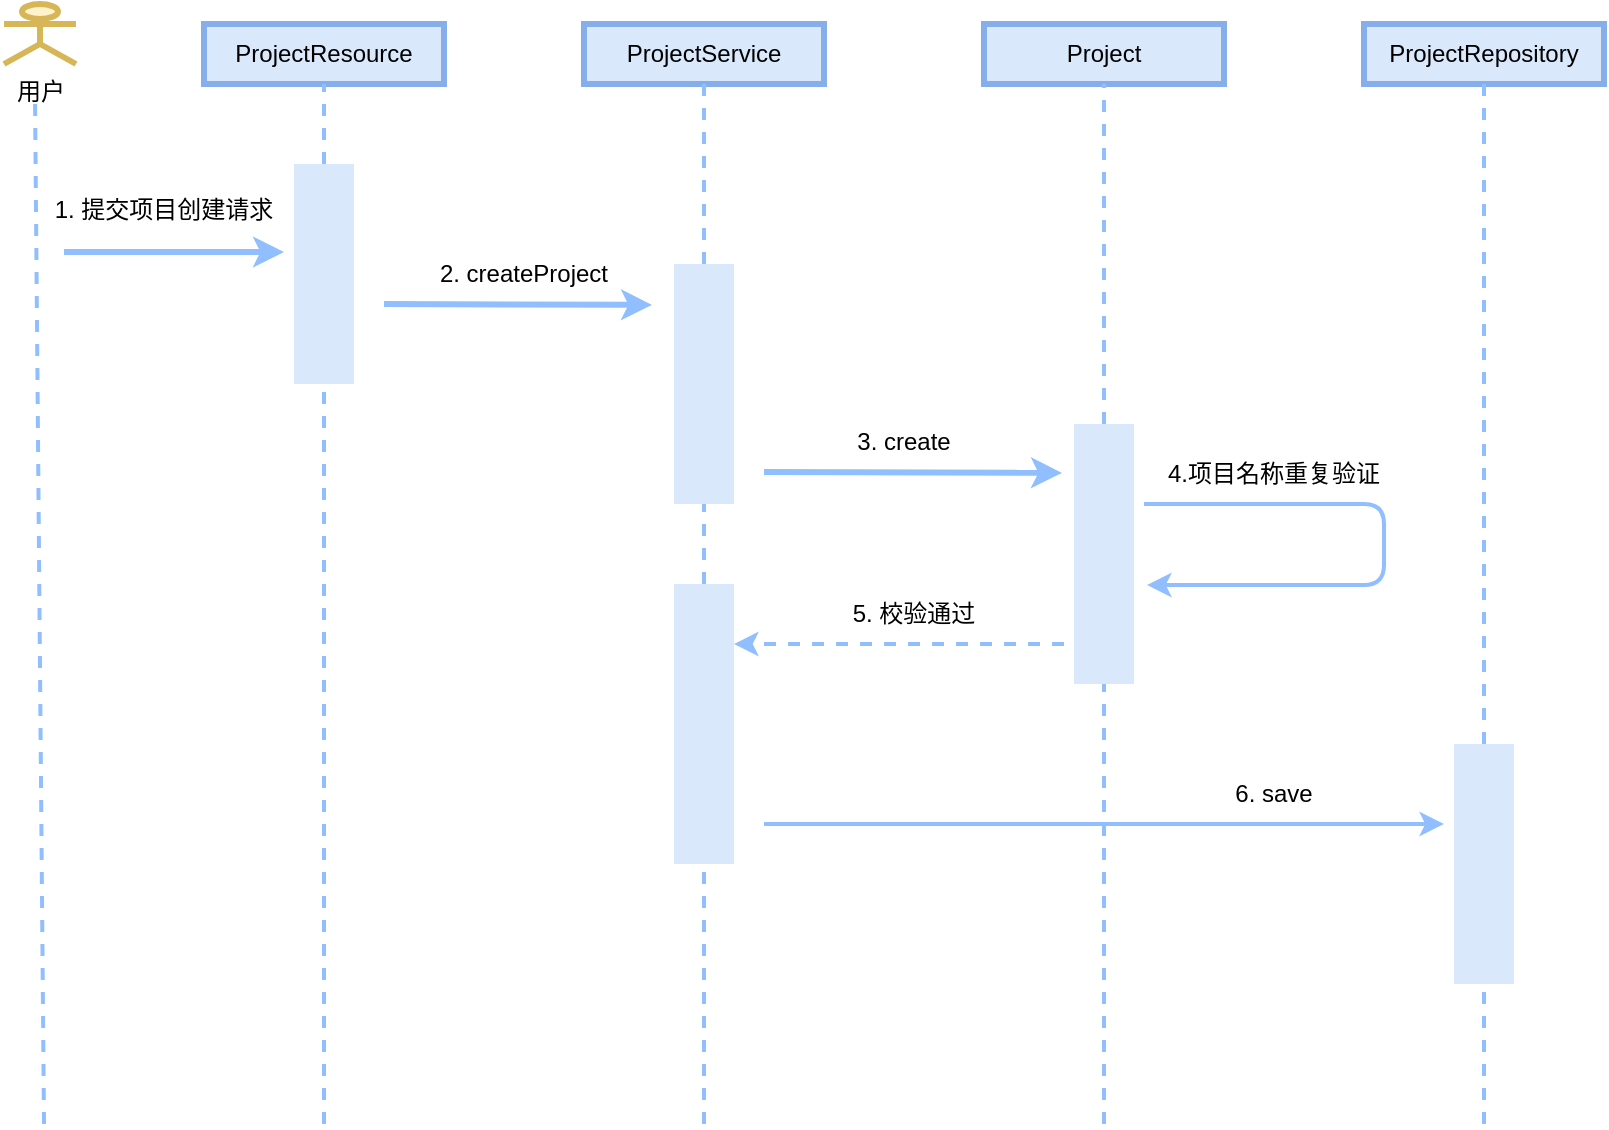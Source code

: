 <mxfile version="20.2.7" type="github">
  <diagram id="o1sT-WzJxu1SziIi_ANk" name="第 1 页">
    <mxGraphModel dx="1002" dy="682" grid="1" gridSize="10" guides="1" tooltips="1" connect="1" arrows="1" fold="1" page="1" pageScale="1" pageWidth="827" pageHeight="1169" math="0" shadow="0">
      <root>
        <mxCell id="0" />
        <mxCell id="1" parent="0" />
        <mxCell id="K0ZCqnyS8AUnwjeH2j3S-4" value="ProjectService" style="rounded=0;whiteSpace=wrap;html=1;fillStyle=solid;strokeWidth=3;fillColor=#dae8fc;strokeColor=#85AEEB;" vertex="1" parent="1">
          <mxGeometry x="310" y="50" width="120" height="30" as="geometry" />
        </mxCell>
        <mxCell id="K0ZCqnyS8AUnwjeH2j3S-5" value="Project" style="rounded=0;whiteSpace=wrap;html=1;fillStyle=solid;strokeWidth=3;fillColor=#dae8fc;strokeColor=#85AEEB;" vertex="1" parent="1">
          <mxGeometry x="510" y="50" width="120" height="30" as="geometry" />
        </mxCell>
        <mxCell id="K0ZCqnyS8AUnwjeH2j3S-6" value="ProjectRepository" style="rounded=0;whiteSpace=wrap;html=1;fillStyle=solid;strokeWidth=3;fillColor=#dae8fc;strokeColor=#85AEEB;" vertex="1" parent="1">
          <mxGeometry x="700" y="50" width="120" height="30" as="geometry" />
        </mxCell>
        <mxCell id="K0ZCqnyS8AUnwjeH2j3S-7" value="" style="endArrow=none;dashed=1;html=1;rounded=0;targetPerimeterSpacing=10;strokeWidth=3;fillColor=#dae8fc;strokeColor=#90BEFF;startArrow=none;" edge="1" parent="1" source="K0ZCqnyS8AUnwjeH2j3S-3">
          <mxGeometry width="50" height="50" relative="1" as="geometry">
            <mxPoint x="179.5" y="610" as="sourcePoint" />
            <mxPoint x="179.5" y="70" as="targetPoint" />
          </mxGeometry>
        </mxCell>
        <mxCell id="K0ZCqnyS8AUnwjeH2j3S-9" value="" style="endArrow=none;dashed=1;html=1;rounded=0;targetPerimeterSpacing=10;strokeWidth=2;fillColor=#dae8fc;strokeColor=#90BEFF;startArrow=none;" edge="1" parent="1" source="K0ZCqnyS8AUnwjeH2j3S-24">
          <mxGeometry width="50" height="50" relative="1" as="geometry">
            <mxPoint x="569.5" y="610" as="sourcePoint" />
            <mxPoint x="570" y="80" as="targetPoint" />
          </mxGeometry>
        </mxCell>
        <mxCell id="K0ZCqnyS8AUnwjeH2j3S-10" value="" style="endArrow=none;dashed=1;html=1;rounded=0;targetPerimeterSpacing=10;strokeWidth=2;fillColor=#dae8fc;strokeColor=#90BEFF;startArrow=none;" edge="1" parent="1" source="K0ZCqnyS8AUnwjeH2j3S-43">
          <mxGeometry width="50" height="50" relative="1" as="geometry">
            <mxPoint x="759.5" y="610" as="sourcePoint" />
            <mxPoint x="760" y="80" as="targetPoint" />
          </mxGeometry>
        </mxCell>
        <mxCell id="K0ZCqnyS8AUnwjeH2j3S-11" value="" style="rounded=0;whiteSpace=wrap;html=1;fillStyle=solid;strokeWidth=3;fillColor=#dae8fc;strokeColor=none;" vertex="1" parent="1">
          <mxGeometry x="165" y="120" width="30" height="110" as="geometry" />
        </mxCell>
        <mxCell id="K0ZCqnyS8AUnwjeH2j3S-12" value="" style="endArrow=none;dashed=1;html=1;rounded=0;strokeWidth=2;fillColor=#dae8fc;strokeColor=#90BEFF;" edge="1" parent="1" target="K0ZCqnyS8AUnwjeH2j3S-11">
          <mxGeometry width="50" height="50" relative="1" as="geometry">
            <mxPoint x="180" y="600" as="sourcePoint" />
            <mxPoint x="179.5" y="70" as="targetPoint" />
          </mxGeometry>
        </mxCell>
        <mxCell id="K0ZCqnyS8AUnwjeH2j3S-13" value="" style="endArrow=classic;html=1;rounded=0;targetPerimeterSpacing=10;strokeColor=#90BEFF;strokeWidth=3;" edge="1" parent="1">
          <mxGeometry width="50" height="50" relative="1" as="geometry">
            <mxPoint x="50" y="164" as="sourcePoint" />
            <mxPoint x="160" y="164" as="targetPoint" />
          </mxGeometry>
        </mxCell>
        <mxCell id="K0ZCqnyS8AUnwjeH2j3S-15" value="1. 提交项目创建请求" style="text;html=1;strokeColor=none;fillColor=none;align=center;verticalAlign=middle;whiteSpace=wrap;rounded=0;fillStyle=solid;" vertex="1" parent="1">
          <mxGeometry x="40" y="140" width="120" height="6" as="geometry" />
        </mxCell>
        <mxCell id="K0ZCqnyS8AUnwjeH2j3S-3" value="ProjectResource" style="rounded=0;whiteSpace=wrap;html=1;fillStyle=solid;strokeWidth=3;fillColor=#dae8fc;strokeColor=#85AEEB;" vertex="1" parent="1">
          <mxGeometry x="120" y="50" width="120" height="30" as="geometry" />
        </mxCell>
        <mxCell id="K0ZCqnyS8AUnwjeH2j3S-16" value="" style="endArrow=none;dashed=1;html=1;rounded=0;strokeWidth=2;fillColor=#dae8fc;strokeColor=#90BEFF;startArrow=none;" edge="1" parent="1" source="K0ZCqnyS8AUnwjeH2j3S-11" target="K0ZCqnyS8AUnwjeH2j3S-3">
          <mxGeometry width="50" height="50" relative="1" as="geometry">
            <mxPoint x="179.654" y="90" as="sourcePoint" />
            <mxPoint x="179.5" y="70" as="targetPoint" />
          </mxGeometry>
        </mxCell>
        <mxCell id="K0ZCqnyS8AUnwjeH2j3S-2" value="用户" style="shape=umlActor;verticalLabelPosition=bottom;verticalAlign=top;html=1;outlineConnect=0;fillStyle=solid;strokeWidth=3;fillColor=#fff2cc;strokeColor=#d6b656;" vertex="1" parent="1">
          <mxGeometry x="20" y="40" width="36" height="30" as="geometry" />
        </mxCell>
        <mxCell id="K0ZCqnyS8AUnwjeH2j3S-21" value="" style="endArrow=none;dashed=1;html=1;rounded=0;strokeWidth=2;fillColor=#dae8fc;strokeColor=#90BEFF;" edge="1" parent="1">
          <mxGeometry width="50" height="50" relative="1" as="geometry">
            <mxPoint x="40" y="600" as="sourcePoint" />
            <mxPoint x="35.54" y="90" as="targetPoint" />
          </mxGeometry>
        </mxCell>
        <mxCell id="K0ZCqnyS8AUnwjeH2j3S-22" value="" style="rounded=0;whiteSpace=wrap;html=1;fillStyle=solid;strokeWidth=3;fillColor=#dae8fc;strokeColor=none;" vertex="1" parent="1">
          <mxGeometry x="355" y="170" width="30" height="120" as="geometry" />
        </mxCell>
        <mxCell id="K0ZCqnyS8AUnwjeH2j3S-23" value="" style="endArrow=none;dashed=1;html=1;rounded=1;strokeWidth=2;fillColor=#dae8fc;strokeColor=#90BEFF;startArrow=none;" edge="1" parent="1" source="K0ZCqnyS8AUnwjeH2j3S-39" target="K0ZCqnyS8AUnwjeH2j3S-22">
          <mxGeometry width="50" height="50" relative="1" as="geometry">
            <mxPoint x="369.5" y="610" as="sourcePoint" />
            <mxPoint x="369.5" y="70" as="targetPoint" />
          </mxGeometry>
        </mxCell>
        <mxCell id="K0ZCqnyS8AUnwjeH2j3S-24" value="" style="rounded=0;whiteSpace=wrap;html=1;fillStyle=solid;strokeWidth=3;fillColor=#dae8fc;strokeColor=none;" vertex="1" parent="1">
          <mxGeometry x="555" y="250" width="30" height="130" as="geometry" />
        </mxCell>
        <mxCell id="K0ZCqnyS8AUnwjeH2j3S-25" value="" style="endArrow=none;dashed=1;html=1;rounded=0;strokeWidth=2;fillColor=#dae8fc;strokeColor=#90BEFF;" edge="1" parent="1" target="K0ZCqnyS8AUnwjeH2j3S-24">
          <mxGeometry width="50" height="50" relative="1" as="geometry">
            <mxPoint x="570" y="600" as="sourcePoint" />
            <mxPoint x="569.5" y="70" as="targetPoint" />
          </mxGeometry>
        </mxCell>
        <mxCell id="K0ZCqnyS8AUnwjeH2j3S-26" value="" style="endArrow=classic;html=1;rounded=0;targetPerimeterSpacing=10;strokeColor=#90BEFF;strokeWidth=3;entryX=-0.2;entryY=0.494;entryDx=0;entryDy=0;entryPerimeter=0;" edge="1" parent="1">
          <mxGeometry width="50" height="50" relative="1" as="geometry">
            <mxPoint x="210" y="190" as="sourcePoint" />
            <mxPoint x="344" y="190.46" as="targetPoint" />
          </mxGeometry>
        </mxCell>
        <mxCell id="K0ZCqnyS8AUnwjeH2j3S-27" value="2. createProject" style="text;html=1;strokeColor=none;fillColor=none;align=center;verticalAlign=middle;whiteSpace=wrap;rounded=0;fillStyle=solid;" vertex="1" parent="1">
          <mxGeometry x="220" y="160" width="120" height="30" as="geometry" />
        </mxCell>
        <mxCell id="K0ZCqnyS8AUnwjeH2j3S-29" value="" style="endArrow=classic;html=1;rounded=0;targetPerimeterSpacing=10;strokeColor=#90BEFF;strokeWidth=3;entryX=-0.2;entryY=0.494;entryDx=0;entryDy=0;entryPerimeter=0;" edge="1" parent="1">
          <mxGeometry width="50" height="50" relative="1" as="geometry">
            <mxPoint x="400" y="274" as="sourcePoint" />
            <mxPoint x="549" y="274.46" as="targetPoint" />
          </mxGeometry>
        </mxCell>
        <mxCell id="K0ZCqnyS8AUnwjeH2j3S-30" value="3. create" style="text;html=1;strokeColor=none;fillColor=none;align=center;verticalAlign=middle;whiteSpace=wrap;rounded=0;fillStyle=solid;" vertex="1" parent="1">
          <mxGeometry x="410" y="244" width="120" height="30" as="geometry" />
        </mxCell>
        <mxCell id="K0ZCqnyS8AUnwjeH2j3S-33" value="" style="endArrow=none;dashed=1;html=1;rounded=1;targetPerimeterSpacing=10;strokeColor=#90BEFF;strokeWidth=2;entryX=0.5;entryY=1;entryDx=0;entryDy=0;exitX=0.5;exitY=0;exitDx=0;exitDy=0;" edge="1" parent="1" source="K0ZCqnyS8AUnwjeH2j3S-22" target="K0ZCqnyS8AUnwjeH2j3S-4">
          <mxGeometry width="50" height="50" relative="1" as="geometry">
            <mxPoint x="370" y="150" as="sourcePoint" />
            <mxPoint x="380" y="90" as="targetPoint" />
          </mxGeometry>
        </mxCell>
        <mxCell id="K0ZCqnyS8AUnwjeH2j3S-35" value="" style="endArrow=classic;html=1;rounded=1;targetPerimeterSpacing=10;strokeColor=#90BEFF;strokeWidth=2;edgeStyle=orthogonalEdgeStyle;entryX=1.217;entryY=0.619;entryDx=0;entryDy=0;entryPerimeter=0;" edge="1" parent="1" target="K0ZCqnyS8AUnwjeH2j3S-24">
          <mxGeometry width="50" height="50" relative="1" as="geometry">
            <mxPoint x="590" y="290" as="sourcePoint" />
            <mxPoint x="590" y="320" as="targetPoint" />
            <Array as="points">
              <mxPoint x="710" y="290" />
              <mxPoint x="710" y="331" />
            </Array>
          </mxGeometry>
        </mxCell>
        <mxCell id="K0ZCqnyS8AUnwjeH2j3S-37" value="4.项目名称重复验证" style="text;html=1;strokeColor=none;fillColor=none;align=center;verticalAlign=middle;whiteSpace=wrap;rounded=0;fillStyle=solid;" vertex="1" parent="1">
          <mxGeometry x="600" y="260" width="110" height="30" as="geometry" />
        </mxCell>
        <mxCell id="K0ZCqnyS8AUnwjeH2j3S-38" value="" style="endArrow=classic;html=1;rounded=1;targetPerimeterSpacing=10;strokeColor=#90BEFF;strokeWidth=2;dashed=1;" edge="1" parent="1">
          <mxGeometry width="50" height="50" relative="1" as="geometry">
            <mxPoint x="550" y="360" as="sourcePoint" />
            <mxPoint x="385" y="360" as="targetPoint" />
          </mxGeometry>
        </mxCell>
        <mxCell id="K0ZCqnyS8AUnwjeH2j3S-39" value="" style="rounded=0;whiteSpace=wrap;html=1;fillStyle=solid;strokeWidth=3;fillColor=#dae8fc;strokeColor=none;" vertex="1" parent="1">
          <mxGeometry x="355" y="330" width="30" height="140" as="geometry" />
        </mxCell>
        <mxCell id="K0ZCqnyS8AUnwjeH2j3S-40" value="" style="endArrow=none;dashed=1;html=1;rounded=1;strokeWidth=2;fillColor=#dae8fc;strokeColor=#90BEFF;" edge="1" parent="1" target="K0ZCqnyS8AUnwjeH2j3S-39">
          <mxGeometry width="50" height="50" relative="1" as="geometry">
            <mxPoint x="370" y="600" as="sourcePoint" />
            <mxPoint x="369.927" y="290" as="targetPoint" />
          </mxGeometry>
        </mxCell>
        <mxCell id="K0ZCqnyS8AUnwjeH2j3S-41" value="5. 校验通过" style="text;html=1;strokeColor=none;fillColor=none;align=center;verticalAlign=middle;whiteSpace=wrap;rounded=0;fillStyle=solid;" vertex="1" parent="1">
          <mxGeometry x="440" y="330" width="70" height="30" as="geometry" />
        </mxCell>
        <mxCell id="K0ZCqnyS8AUnwjeH2j3S-43" value="" style="rounded=0;whiteSpace=wrap;html=1;fillStyle=solid;strokeWidth=3;fillColor=#dae8fc;strokeColor=none;" vertex="1" parent="1">
          <mxGeometry x="745" y="410" width="30" height="120" as="geometry" />
        </mxCell>
        <mxCell id="K0ZCqnyS8AUnwjeH2j3S-44" value="" style="endArrow=none;dashed=1;html=1;rounded=0;strokeWidth=2;fillColor=#dae8fc;strokeColor=#90BEFF;" edge="1" parent="1" target="K0ZCqnyS8AUnwjeH2j3S-43">
          <mxGeometry width="50" height="50" relative="1" as="geometry">
            <mxPoint x="760" y="600" as="sourcePoint" />
            <mxPoint x="779.5" y="70" as="targetPoint" />
          </mxGeometry>
        </mxCell>
        <mxCell id="K0ZCqnyS8AUnwjeH2j3S-45" value="" style="endArrow=classic;html=1;rounded=1;targetPerimeterSpacing=10;strokeColor=#90BEFF;strokeWidth=2;" edge="1" parent="1">
          <mxGeometry width="50" height="50" relative="1" as="geometry">
            <mxPoint x="400" y="450" as="sourcePoint" />
            <mxPoint x="740" y="450" as="targetPoint" />
          </mxGeometry>
        </mxCell>
        <mxCell id="K0ZCqnyS8AUnwjeH2j3S-46" value="6. save" style="text;html=1;strokeColor=none;fillColor=none;align=center;verticalAlign=middle;whiteSpace=wrap;rounded=0;fillStyle=solid;" vertex="1" parent="1">
          <mxGeometry x="625" y="420" width="60" height="30" as="geometry" />
        </mxCell>
      </root>
    </mxGraphModel>
  </diagram>
</mxfile>
